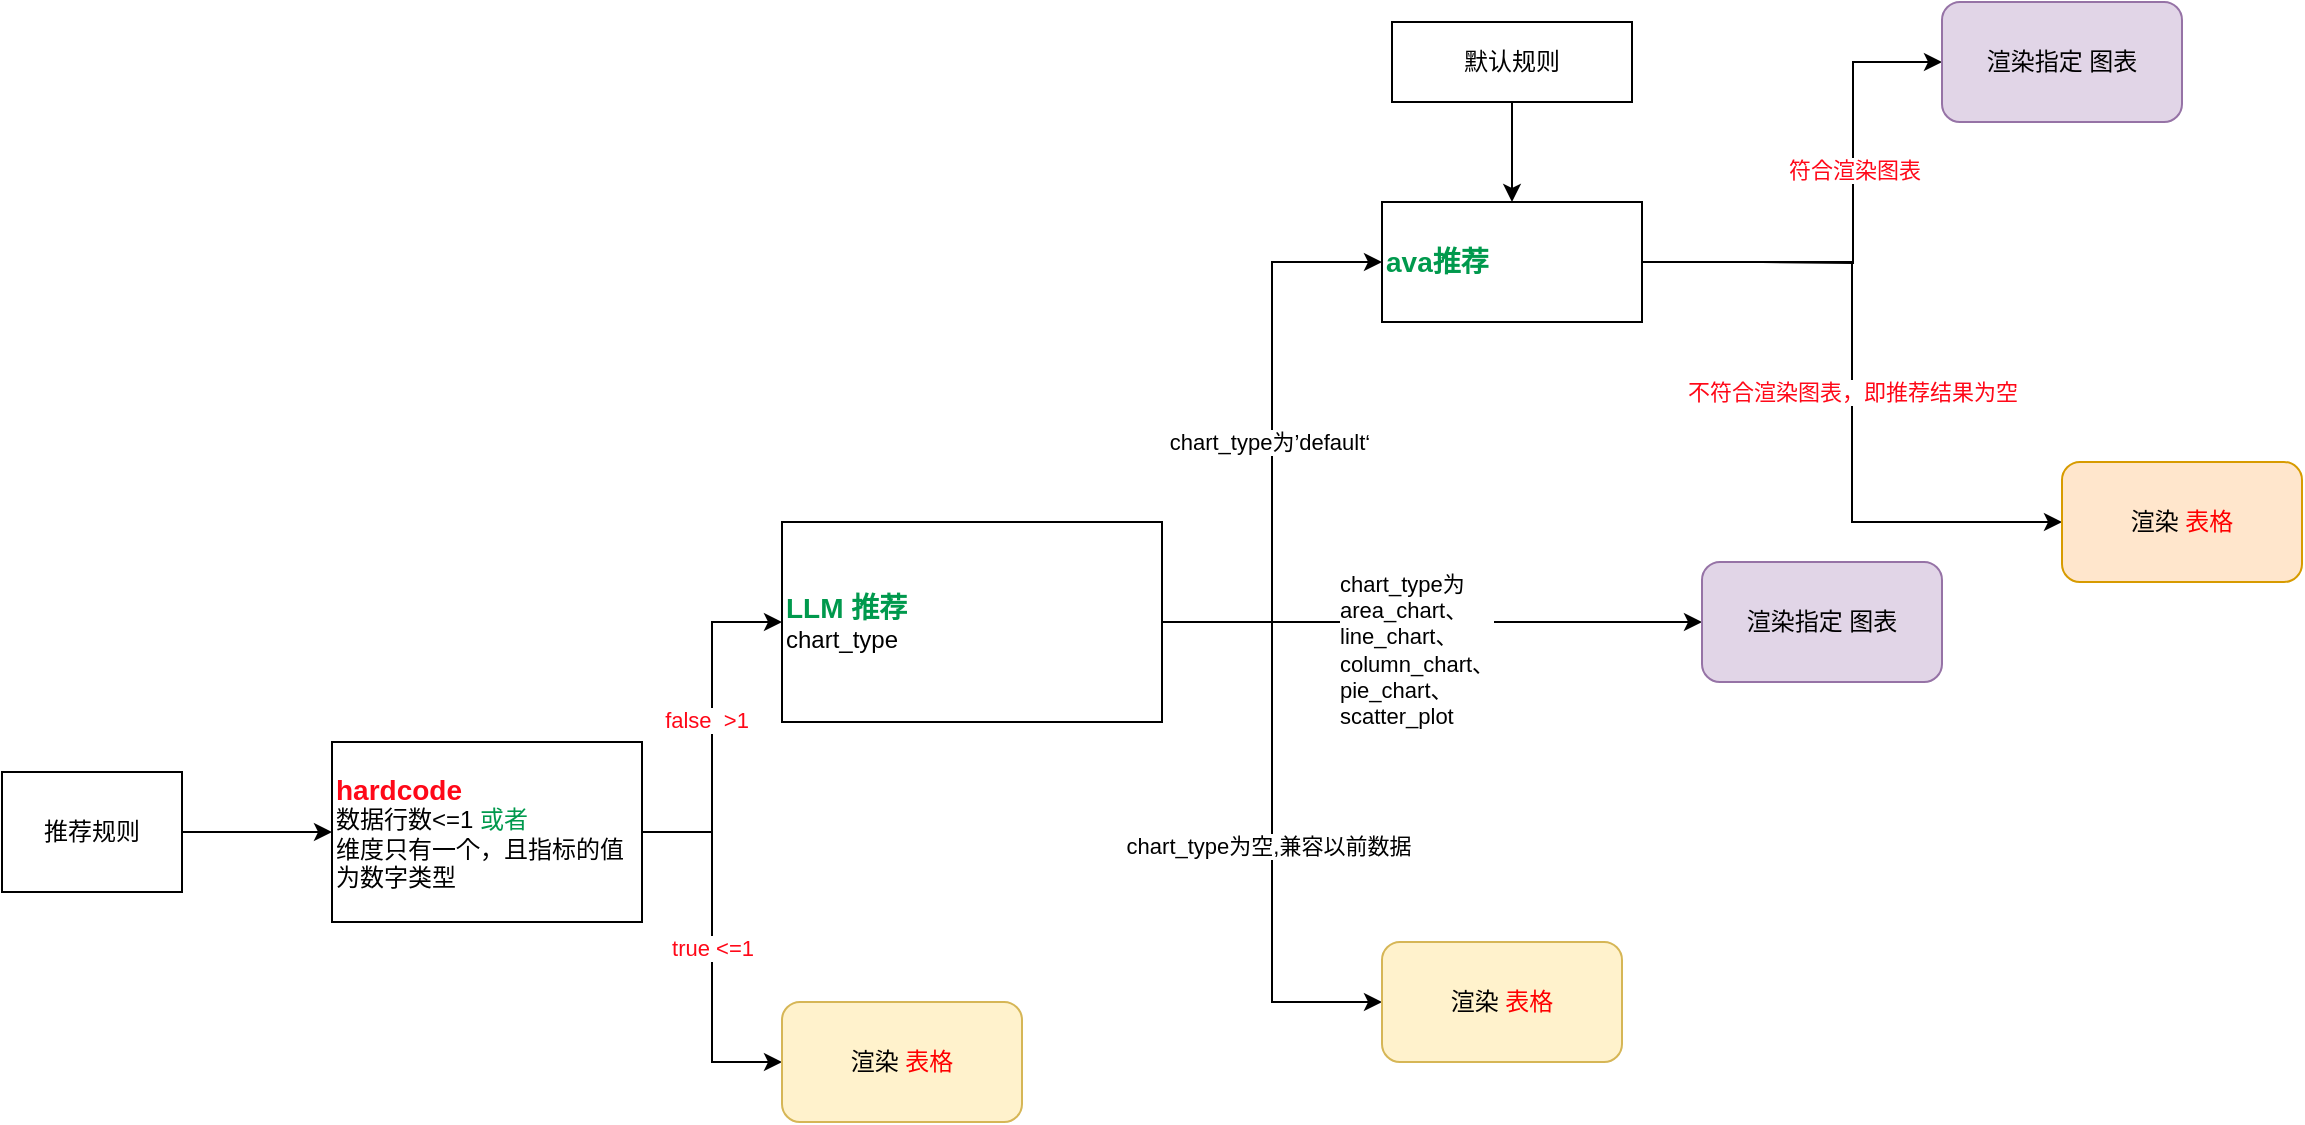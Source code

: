 <mxfile version="21.3.2" type="github">
  <diagram name="第 1 页" id="FTM7VQAW9KRKLpZuPncB">
    <mxGraphModel dx="1434" dy="796" grid="1" gridSize="10" guides="1" tooltips="1" connect="1" arrows="1" fold="1" page="1" pageScale="1" pageWidth="3300" pageHeight="4681" math="0" shadow="0">
      <root>
        <mxCell id="0" />
        <mxCell id="1" parent="0" />
        <mxCell id="-R3-h9pSDx8MIMNpghuR-59" style="edgeStyle=orthogonalEdgeStyle;rounded=0;orthogonalLoop=1;jettySize=auto;html=1;exitX=1;exitY=0.5;exitDx=0;exitDy=0;entryX=0;entryY=0.5;entryDx=0;entryDy=0;" edge="1" parent="1" source="-R3-h9pSDx8MIMNpghuR-32" target="-R3-h9pSDx8MIMNpghuR-58">
          <mxGeometry relative="1" as="geometry" />
        </mxCell>
        <mxCell id="-R3-h9pSDx8MIMNpghuR-32" value="推荐规则" style="rounded=0;whiteSpace=wrap;html=1;" vertex="1" parent="1">
          <mxGeometry x="10" y="1095" width="90" height="60" as="geometry" />
        </mxCell>
        <mxCell id="-R3-h9pSDx8MIMNpghuR-34" value="chart_type为’default‘&amp;nbsp;" style="edgeStyle=orthogonalEdgeStyle;rounded=0;orthogonalLoop=1;jettySize=auto;html=1;exitX=1;exitY=0.5;exitDx=0;exitDy=0;entryX=0;entryY=0.5;entryDx=0;entryDy=0;" edge="1" parent="1" source="-R3-h9pSDx8MIMNpghuR-35" target="-R3-h9pSDx8MIMNpghuR-39">
          <mxGeometry relative="1" as="geometry" />
        </mxCell>
        <mxCell id="-R3-h9pSDx8MIMNpghuR-77" style="edgeStyle=orthogonalEdgeStyle;rounded=0;orthogonalLoop=1;jettySize=auto;html=1;exitX=1;exitY=0.5;exitDx=0;exitDy=0;entryX=0;entryY=0.5;entryDx=0;entryDy=0;" edge="1" parent="1" source="-R3-h9pSDx8MIMNpghuR-35" target="-R3-h9pSDx8MIMNpghuR-72">
          <mxGeometry relative="1" as="geometry" />
        </mxCell>
        <mxCell id="-R3-h9pSDx8MIMNpghuR-78" value="chart_type为空,兼容以前数据&lt;br&gt;" style="edgeLabel;html=1;align=center;verticalAlign=middle;resizable=0;points=[];" vertex="1" connectable="0" parent="-R3-h9pSDx8MIMNpghuR-77">
          <mxGeometry x="0.416" y="-2" relative="1" as="geometry">
            <mxPoint y="-46" as="offset" />
          </mxGeometry>
        </mxCell>
        <mxCell id="-R3-h9pSDx8MIMNpghuR-65" style="edgeStyle=orthogonalEdgeStyle;rounded=0;orthogonalLoop=1;jettySize=auto;html=1;exitX=1;exitY=0.5;exitDx=0;exitDy=0;entryX=0;entryY=0.5;entryDx=0;entryDy=0;" edge="1" parent="1" source="-R3-h9pSDx8MIMNpghuR-35" target="-R3-h9pSDx8MIMNpghuR-36">
          <mxGeometry relative="1" as="geometry" />
        </mxCell>
        <mxCell id="-R3-h9pSDx8MIMNpghuR-66" value="chart_type为&lt;br&gt;area_chart、&lt;br&gt;line_chart、&lt;br&gt;column_chart、&lt;br&gt;pie_chart、&lt;br&gt;scatter_plot" style="edgeLabel;html=1;align=left;verticalAlign=middle;resizable=0;points=[];" vertex="1" connectable="0" parent="-R3-h9pSDx8MIMNpghuR-65">
          <mxGeometry x="-0.104" y="-1" relative="1" as="geometry">
            <mxPoint x="-34" y="13" as="offset" />
          </mxGeometry>
        </mxCell>
        <mxCell id="-R3-h9pSDx8MIMNpghuR-35" value="&lt;div style=&quot;&quot;&gt;&lt;span style=&quot;font-size: 14px;&quot;&gt;&lt;b style=&quot;&quot;&gt;&lt;font color=&quot;#00994d&quot;&gt;LLM 推荐&lt;/font&gt;&lt;/b&gt;&lt;/span&gt;&lt;/div&gt;&lt;div style=&quot;&quot;&gt;chart_type&lt;/div&gt;" style="rounded=0;whiteSpace=wrap;html=1;align=left;" vertex="1" parent="1">
          <mxGeometry x="400" y="970" width="190" height="100" as="geometry" />
        </mxCell>
        <mxCell id="-R3-h9pSDx8MIMNpghuR-36" value="渲染指定 图表" style="rounded=1;whiteSpace=wrap;html=1;fillColor=#e1d5e7;strokeColor=#9673a6;" vertex="1" parent="1">
          <mxGeometry x="860" y="990" width="120" height="60" as="geometry" />
        </mxCell>
        <mxCell id="-R3-h9pSDx8MIMNpghuR-39" value="&lt;font color=&quot;#00994d&quot; style=&quot;font-size: 14px;&quot;&gt;&lt;b style=&quot;&quot;&gt;ava推荐&lt;/b&gt;&lt;/font&gt;" style="rounded=0;whiteSpace=wrap;html=1;align=left;" vertex="1" parent="1">
          <mxGeometry x="700" y="810" width="130" height="60" as="geometry" />
        </mxCell>
        <mxCell id="-R3-h9pSDx8MIMNpghuR-45" value="&lt;font color=&quot;#ff0818&quot;&gt;符合渲染图表&lt;/font&gt;" style="edgeStyle=orthogonalEdgeStyle;rounded=0;orthogonalLoop=1;jettySize=auto;html=1;exitX=1;exitY=0.5;exitDx=0;exitDy=0;entryX=0;entryY=0.5;entryDx=0;entryDy=0;" edge="1" parent="1" target="-R3-h9pSDx8MIMNpghuR-50">
          <mxGeometry x="-0.03" relative="1" as="geometry">
            <mxPoint as="offset" />
            <mxPoint x="890" y="840" as="sourcePoint" />
          </mxGeometry>
        </mxCell>
        <mxCell id="-R3-h9pSDx8MIMNpghuR-46" value="&lt;font color=&quot;#ff0818&quot;&gt;不符合渲染图表，即推荐结果为空&lt;/font&gt;" style="edgeStyle=orthogonalEdgeStyle;rounded=0;orthogonalLoop=1;jettySize=auto;html=1;exitX=1;exitY=0.5;exitDx=0;exitDy=0;entryX=0;entryY=0.5;entryDx=0;entryDy=0;" edge="1" parent="1" source="-R3-h9pSDx8MIMNpghuR-39" target="-R3-h9pSDx8MIMNpghuR-51">
          <mxGeometry relative="1" as="geometry">
            <mxPoint x="890" y="840" as="sourcePoint" />
          </mxGeometry>
        </mxCell>
        <mxCell id="-R3-h9pSDx8MIMNpghuR-50" value="渲染指定 图表" style="rounded=1;whiteSpace=wrap;html=1;fillColor=#e1d5e7;strokeColor=#9673a6;" vertex="1" parent="1">
          <mxGeometry x="980" y="710" width="120" height="60" as="geometry" />
        </mxCell>
        <mxCell id="-R3-h9pSDx8MIMNpghuR-51" value="渲染&amp;nbsp;&lt;font color=&quot;#ff0000&quot;&gt;表格&lt;/font&gt;" style="rounded=1;whiteSpace=wrap;html=1;fillColor=#ffe6cc;strokeColor=#d79b00;" vertex="1" parent="1">
          <mxGeometry x="1040" y="940" width="120" height="60" as="geometry" />
        </mxCell>
        <mxCell id="-R3-h9pSDx8MIMNpghuR-67" style="edgeStyle=orthogonalEdgeStyle;rounded=0;orthogonalLoop=1;jettySize=auto;html=1;exitX=0.5;exitY=1;exitDx=0;exitDy=0;entryX=0.5;entryY=0;entryDx=0;entryDy=0;" edge="1" parent="1" source="-R3-h9pSDx8MIMNpghuR-53" target="-R3-h9pSDx8MIMNpghuR-39">
          <mxGeometry relative="1" as="geometry" />
        </mxCell>
        <mxCell id="-R3-h9pSDx8MIMNpghuR-53" value="默认规则" style="rounded=0;whiteSpace=wrap;html=1;" vertex="1" parent="1">
          <mxGeometry x="705" y="720" width="120" height="40" as="geometry" />
        </mxCell>
        <mxCell id="-R3-h9pSDx8MIMNpghuR-61" value="&lt;font color=&quot;#ff0818&quot;&gt;true &amp;lt;=1&lt;/font&gt;" style="edgeStyle=orthogonalEdgeStyle;rounded=0;orthogonalLoop=1;jettySize=auto;html=1;exitX=1;exitY=0.5;exitDx=0;exitDy=0;entryX=0;entryY=0.5;entryDx=0;entryDy=0;" edge="1" parent="1" source="-R3-h9pSDx8MIMNpghuR-58" target="-R3-h9pSDx8MIMNpghuR-60">
          <mxGeometry x="0.006" relative="1" as="geometry">
            <mxPoint as="offset" />
          </mxGeometry>
        </mxCell>
        <mxCell id="-R3-h9pSDx8MIMNpghuR-62" style="edgeStyle=orthogonalEdgeStyle;rounded=0;orthogonalLoop=1;jettySize=auto;html=1;exitX=1;exitY=0.5;exitDx=0;exitDy=0;entryX=0;entryY=0.5;entryDx=0;entryDy=0;" edge="1" parent="1" source="-R3-h9pSDx8MIMNpghuR-58" target="-R3-h9pSDx8MIMNpghuR-35">
          <mxGeometry relative="1" as="geometry" />
        </mxCell>
        <mxCell id="-R3-h9pSDx8MIMNpghuR-64" value="&lt;font color=&quot;#ff0818&quot;&gt;false&amp;nbsp; &amp;gt;1&lt;/font&gt;" style="edgeLabel;html=1;align=center;verticalAlign=middle;resizable=0;points=[];" vertex="1" connectable="0" parent="-R3-h9pSDx8MIMNpghuR-62">
          <mxGeometry x="0.051" y="4" relative="1" as="geometry">
            <mxPoint x="1" y="1" as="offset" />
          </mxGeometry>
        </mxCell>
        <mxCell id="-R3-h9pSDx8MIMNpghuR-58" value="&lt;div style=&quot;&quot;&gt;&lt;b&gt;&lt;font color=&quot;#ff0818&quot; style=&quot;font-size: 14px;&quot;&gt;hardcode&lt;/font&gt;&lt;/b&gt;&lt;/div&gt;&lt;div style=&quot;&quot;&gt;&lt;div style=&quot;&quot;&gt;数据行数&amp;lt;=1 &lt;font color=&quot;#00994d&quot;&gt;或者&lt;/font&gt;&lt;/div&gt;&lt;div style=&quot;&quot;&gt;维度只有一个，且指标的值为数字类型&lt;/div&gt;&lt;/div&gt;" style="rounded=0;whiteSpace=wrap;html=1;align=left;" vertex="1" parent="1">
          <mxGeometry x="175" y="1080" width="155" height="90" as="geometry" />
        </mxCell>
        <mxCell id="-R3-h9pSDx8MIMNpghuR-60" value="渲染&amp;nbsp;&lt;font color=&quot;#ff0000&quot;&gt;表格&lt;/font&gt;" style="rounded=1;whiteSpace=wrap;html=1;fillColor=#fff2cc;strokeColor=#d6b656;" vertex="1" parent="1">
          <mxGeometry x="400" y="1210" width="120" height="60" as="geometry" />
        </mxCell>
        <mxCell id="-R3-h9pSDx8MIMNpghuR-72" value="渲染&amp;nbsp;&lt;font color=&quot;#ff0000&quot;&gt;表格&lt;/font&gt;" style="rounded=1;whiteSpace=wrap;html=1;fillColor=#fff2cc;strokeColor=#d6b656;" vertex="1" parent="1">
          <mxGeometry x="700" y="1180" width="120" height="60" as="geometry" />
        </mxCell>
      </root>
    </mxGraphModel>
  </diagram>
</mxfile>
